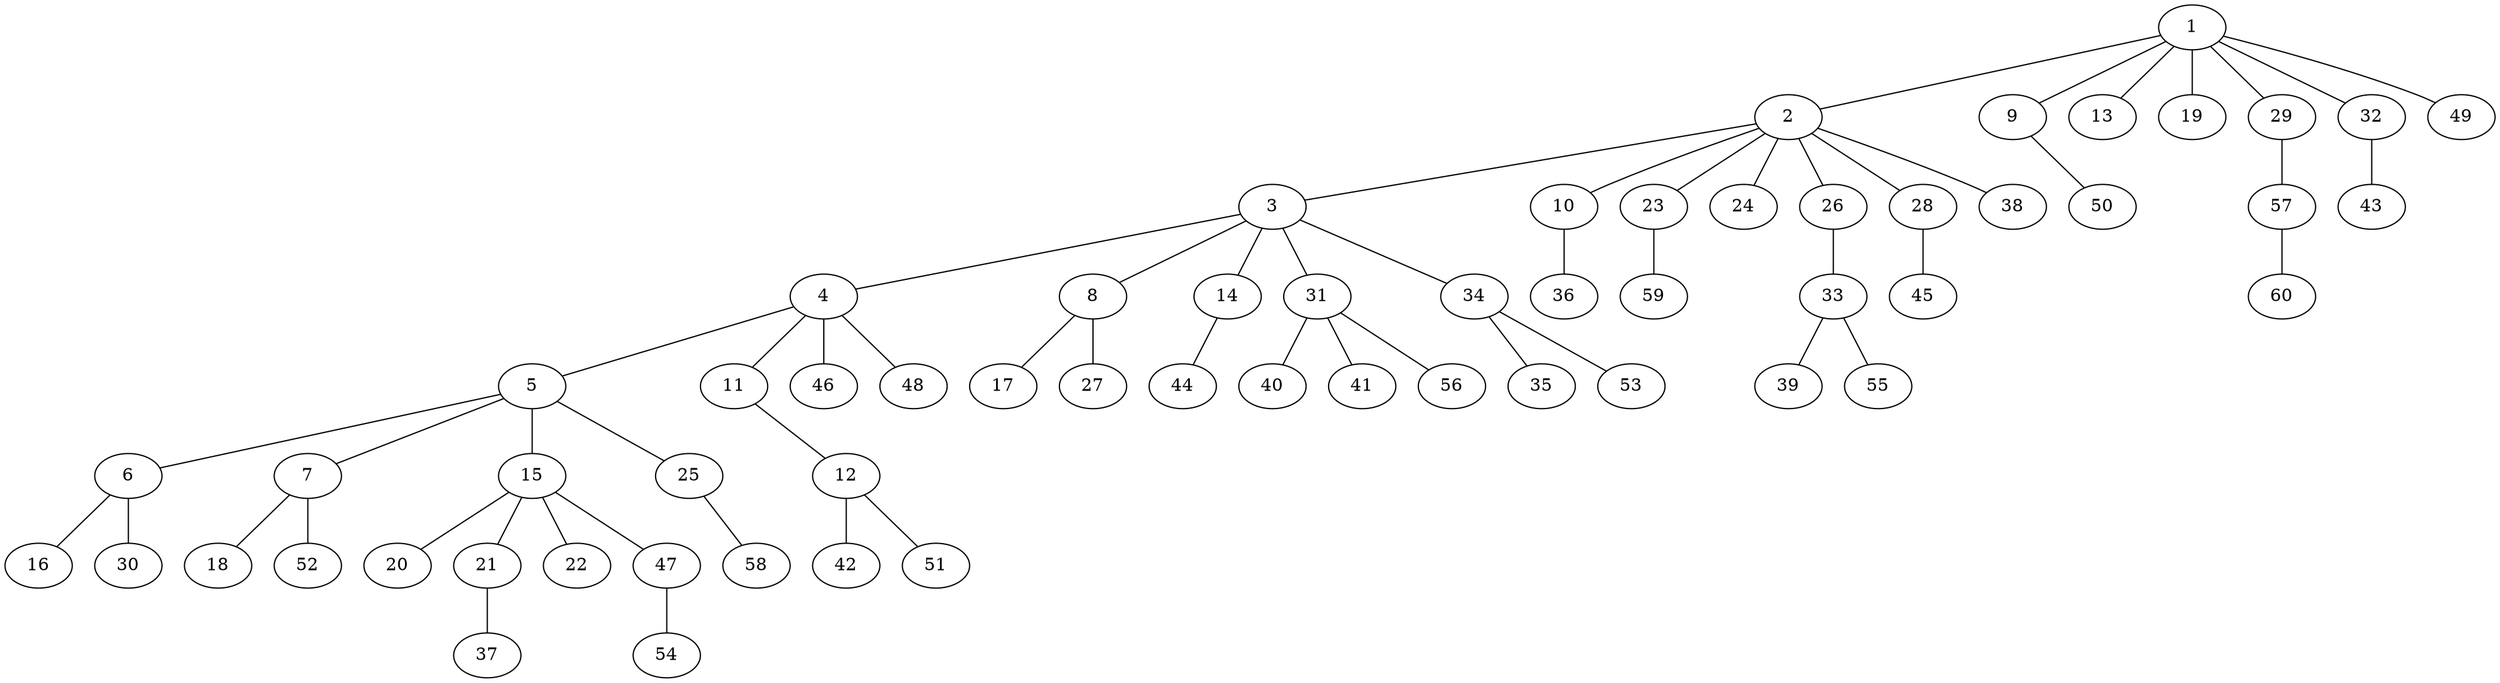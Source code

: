 graph graphname {1--2
1--9
1--13
1--19
1--29
1--32
1--49
2--3
2--10
2--23
2--24
2--26
2--28
2--38
3--4
3--8
3--14
3--31
3--34
4--5
4--11
4--46
4--48
5--6
5--7
5--15
5--25
6--16
6--30
7--18
7--52
8--17
8--27
9--50
10--36
11--12
12--42
12--51
14--44
15--20
15--21
15--22
15--47
21--37
23--59
25--58
26--33
28--45
29--57
31--40
31--41
31--56
32--43
33--39
33--55
34--35
34--53
47--54
57--60
}
